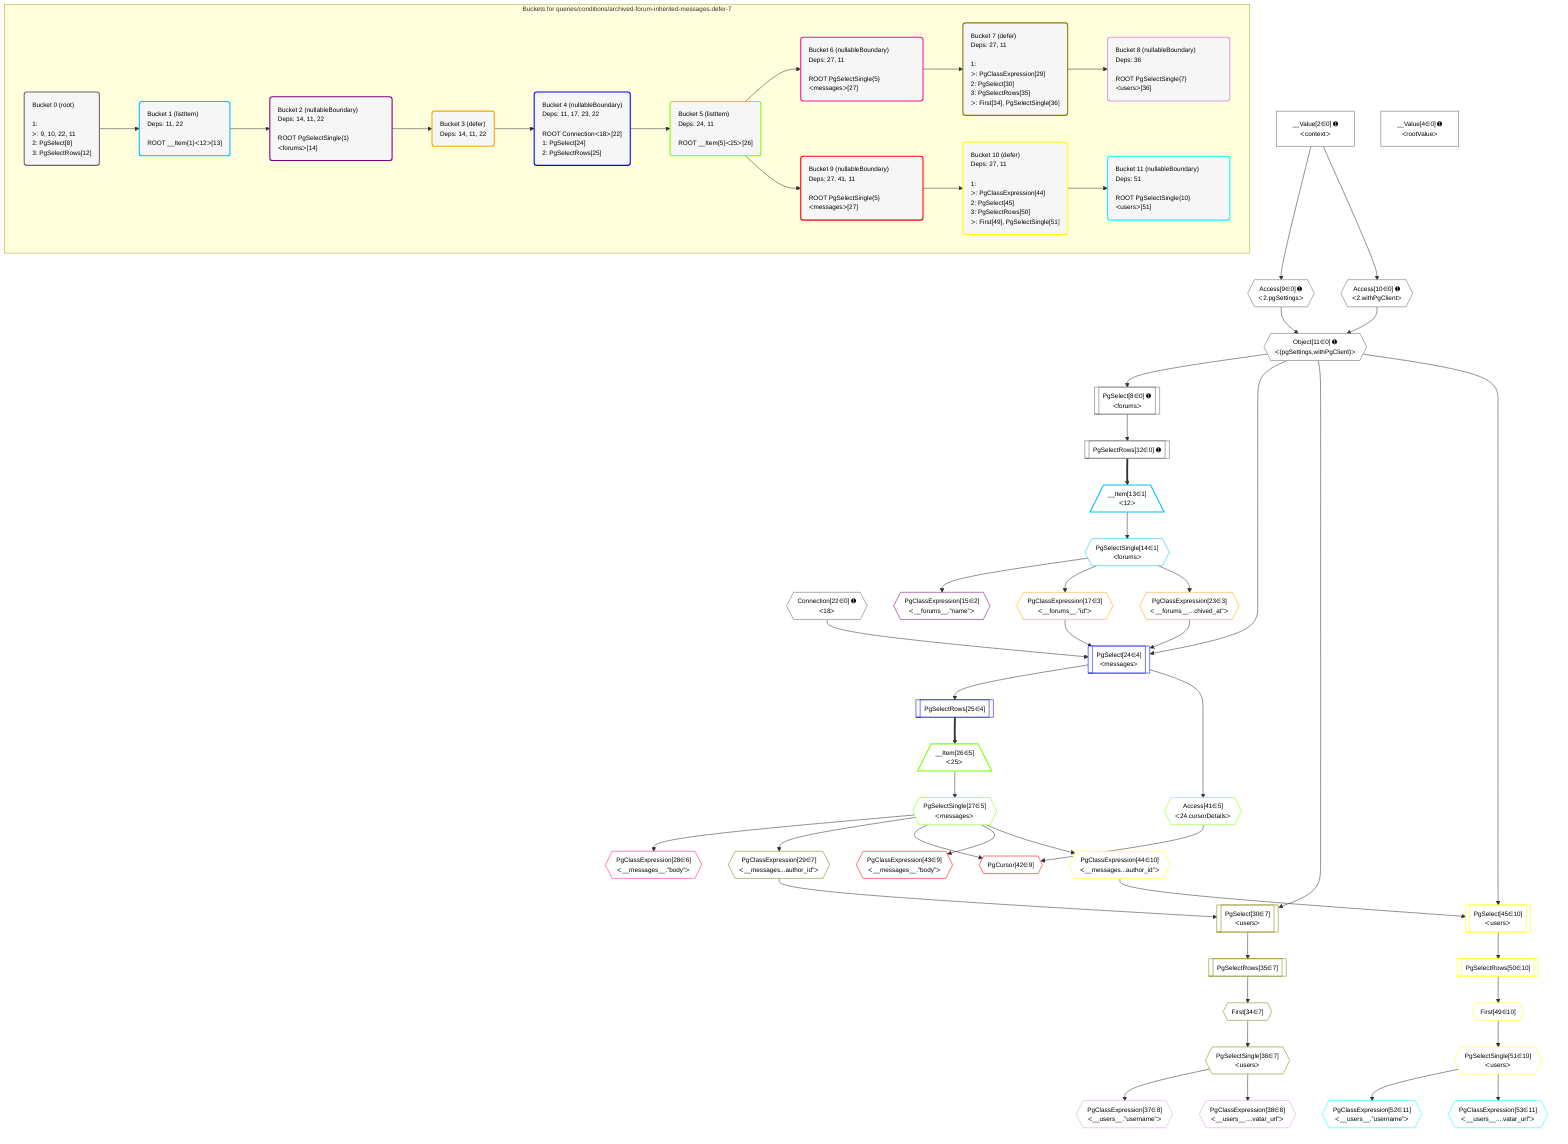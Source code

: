 %%{init: {'themeVariables': { 'fontSize': '12px'}}}%%
graph TD
    classDef path fill:#eee,stroke:#000,color:#000
    classDef plan fill:#fff,stroke-width:1px,color:#000
    classDef itemplan fill:#fff,stroke-width:2px,color:#000
    classDef unbatchedplan fill:#dff,stroke-width:1px,color:#000
    classDef sideeffectplan fill:#fcc,stroke-width:2px,color:#000
    classDef bucket fill:#f6f6f6,color:#000,stroke-width:2px,text-align:left


    %% plan dependencies
    Object11{{"Object[11∈0] ➊<br />ᐸ{pgSettings,withPgClient}ᐳ"}}:::plan
    Access9{{"Access[9∈0] ➊<br />ᐸ2.pgSettingsᐳ"}}:::plan
    Access10{{"Access[10∈0] ➊<br />ᐸ2.withPgClientᐳ"}}:::plan
    Access9 & Access10 --> Object11
    PgSelect8[["PgSelect[8∈0] ➊<br />ᐸforumsᐳ"]]:::plan
    Object11 --> PgSelect8
    __Value2["__Value[2∈0] ➊<br />ᐸcontextᐳ"]:::plan
    __Value2 --> Access9
    __Value2 --> Access10
    PgSelectRows12[["PgSelectRows[12∈0] ➊"]]:::plan
    PgSelect8 --> PgSelectRows12
    __Value4["__Value[4∈0] ➊<br />ᐸrootValueᐳ"]:::plan
    Connection22{{"Connection[22∈0] ➊<br />ᐸ18ᐳ"}}:::plan
    __Item13[/"__Item[13∈1]<br />ᐸ12ᐳ"\]:::itemplan
    PgSelectRows12 ==> __Item13
    PgSelectSingle14{{"PgSelectSingle[14∈1]<br />ᐸforumsᐳ"}}:::plan
    __Item13 --> PgSelectSingle14
    PgClassExpression15{{"PgClassExpression[15∈2]<br />ᐸ__forums__.”name”ᐳ"}}:::plan
    PgSelectSingle14 --> PgClassExpression15
    PgClassExpression17{{"PgClassExpression[17∈3]<br />ᐸ__forums__.”id”ᐳ"}}:::plan
    PgSelectSingle14 --> PgClassExpression17
    PgClassExpression23{{"PgClassExpression[23∈3]<br />ᐸ__forums__...chived_at”ᐳ"}}:::plan
    PgSelectSingle14 --> PgClassExpression23
    PgSelect24[["PgSelect[24∈4]<br />ᐸmessagesᐳ"]]:::plan
    Object11 & PgClassExpression17 & PgClassExpression23 & Connection22 --> PgSelect24
    PgSelectRows25[["PgSelectRows[25∈4]"]]:::plan
    PgSelect24 --> PgSelectRows25
    __Item26[/"__Item[26∈5]<br />ᐸ25ᐳ"\]:::itemplan
    PgSelectRows25 ==> __Item26
    PgSelectSingle27{{"PgSelectSingle[27∈5]<br />ᐸmessagesᐳ"}}:::plan
    __Item26 --> PgSelectSingle27
    Access41{{"Access[41∈5]<br />ᐸ24.cursorDetailsᐳ"}}:::plan
    PgSelect24 --> Access41
    PgClassExpression28{{"PgClassExpression[28∈6]<br />ᐸ__messages__.”body”ᐳ"}}:::plan
    PgSelectSingle27 --> PgClassExpression28
    PgSelect30[["PgSelect[30∈7]<br />ᐸusersᐳ"]]:::plan
    PgClassExpression29{{"PgClassExpression[29∈7]<br />ᐸ__messages...author_id”ᐳ"}}:::plan
    Object11 & PgClassExpression29 --> PgSelect30
    PgSelectSingle27 --> PgClassExpression29
    First34{{"First[34∈7]"}}:::plan
    PgSelectRows35[["PgSelectRows[35∈7]"]]:::plan
    PgSelectRows35 --> First34
    PgSelect30 --> PgSelectRows35
    PgSelectSingle36{{"PgSelectSingle[36∈7]<br />ᐸusersᐳ"}}:::plan
    First34 --> PgSelectSingle36
    PgClassExpression37{{"PgClassExpression[37∈8]<br />ᐸ__users__.”username”ᐳ"}}:::plan
    PgSelectSingle36 --> PgClassExpression37
    PgClassExpression38{{"PgClassExpression[38∈8]<br />ᐸ__users__....vatar_url”ᐳ"}}:::plan
    PgSelectSingle36 --> PgClassExpression38
    PgCursor42{{"PgCursor[42∈9]"}}:::plan
    PgSelectSingle27 & Access41 --> PgCursor42
    PgClassExpression43{{"PgClassExpression[43∈9]<br />ᐸ__messages__.”body”ᐳ"}}:::plan
    PgSelectSingle27 --> PgClassExpression43
    PgSelect45[["PgSelect[45∈10]<br />ᐸusersᐳ"]]:::plan
    PgClassExpression44{{"PgClassExpression[44∈10]<br />ᐸ__messages...author_id”ᐳ"}}:::plan
    Object11 & PgClassExpression44 --> PgSelect45
    PgSelectSingle27 --> PgClassExpression44
    First49{{"First[49∈10]"}}:::plan
    PgSelectRows50[["PgSelectRows[50∈10]"]]:::plan
    PgSelectRows50 --> First49
    PgSelect45 --> PgSelectRows50
    PgSelectSingle51{{"PgSelectSingle[51∈10]<br />ᐸusersᐳ"}}:::plan
    First49 --> PgSelectSingle51
    PgClassExpression52{{"PgClassExpression[52∈11]<br />ᐸ__users__.”username”ᐳ"}}:::plan
    PgSelectSingle51 --> PgClassExpression52
    PgClassExpression53{{"PgClassExpression[53∈11]<br />ᐸ__users__....vatar_url”ᐳ"}}:::plan
    PgSelectSingle51 --> PgClassExpression53

    %% define steps

    subgraph "Buckets for queries/conditions/archived-forum-inherited-messages.defer-7"
    Bucket0("Bucket 0 (root)<br /><br />1: <br />ᐳ: 9, 10, 22, 11<br />2: PgSelect[8]<br />3: PgSelectRows[12]"):::bucket
    classDef bucket0 stroke:#696969
    class Bucket0,__Value2,__Value4,PgSelect8,Access9,Access10,Object11,PgSelectRows12,Connection22 bucket0
    Bucket1("Bucket 1 (listItem)<br />Deps: 11, 22<br /><br />ROOT __Item{1}ᐸ12ᐳ[13]"):::bucket
    classDef bucket1 stroke:#00bfff
    class Bucket1,__Item13,PgSelectSingle14 bucket1
    Bucket2("Bucket 2 (nullableBoundary)<br />Deps: 14, 11, 22<br /><br />ROOT PgSelectSingle{1}ᐸforumsᐳ[14]"):::bucket
    classDef bucket2 stroke:#7f007f
    class Bucket2,PgClassExpression15 bucket2
    Bucket3("Bucket 3 (defer)<br />Deps: 14, 11, 22"):::bucket
    classDef bucket3 stroke:#ffa500
    class Bucket3,PgClassExpression17,PgClassExpression23 bucket3
    Bucket4("Bucket 4 (nullableBoundary)<br />Deps: 11, 17, 23, 22<br /><br />ROOT Connectionᐸ18ᐳ[22]<br />1: PgSelect[24]<br />2: PgSelectRows[25]"):::bucket
    classDef bucket4 stroke:#0000ff
    class Bucket4,PgSelect24,PgSelectRows25 bucket4
    Bucket5("Bucket 5 (listItem)<br />Deps: 24, 11<br /><br />ROOT __Item{5}ᐸ25ᐳ[26]"):::bucket
    classDef bucket5 stroke:#7fff00
    class Bucket5,__Item26,PgSelectSingle27,Access41 bucket5
    Bucket6("Bucket 6 (nullableBoundary)<br />Deps: 27, 11<br /><br />ROOT PgSelectSingle{5}ᐸmessagesᐳ[27]"):::bucket
    classDef bucket6 stroke:#ff1493
    class Bucket6,PgClassExpression28 bucket6
    Bucket7("Bucket 7 (defer)<br />Deps: 27, 11<br /><br />1: <br />ᐳ: PgClassExpression[29]<br />2: PgSelect[30]<br />3: PgSelectRows[35]<br />ᐳ: First[34], PgSelectSingle[36]"):::bucket
    classDef bucket7 stroke:#808000
    class Bucket7,PgClassExpression29,PgSelect30,First34,PgSelectRows35,PgSelectSingle36 bucket7
    Bucket8("Bucket 8 (nullableBoundary)<br />Deps: 36<br /><br />ROOT PgSelectSingle{7}ᐸusersᐳ[36]"):::bucket
    classDef bucket8 stroke:#dda0dd
    class Bucket8,PgClassExpression37,PgClassExpression38 bucket8
    Bucket9("Bucket 9 (nullableBoundary)<br />Deps: 27, 41, 11<br /><br />ROOT PgSelectSingle{5}ᐸmessagesᐳ[27]"):::bucket
    classDef bucket9 stroke:#ff0000
    class Bucket9,PgCursor42,PgClassExpression43 bucket9
    Bucket10("Bucket 10 (defer)<br />Deps: 27, 11<br /><br />1: <br />ᐳ: PgClassExpression[44]<br />2: PgSelect[45]<br />3: PgSelectRows[50]<br />ᐳ: First[49], PgSelectSingle[51]"):::bucket
    classDef bucket10 stroke:#ffff00
    class Bucket10,PgClassExpression44,PgSelect45,First49,PgSelectRows50,PgSelectSingle51 bucket10
    Bucket11("Bucket 11 (nullableBoundary)<br />Deps: 51<br /><br />ROOT PgSelectSingle{10}ᐸusersᐳ[51]"):::bucket
    classDef bucket11 stroke:#00ffff
    class Bucket11,PgClassExpression52,PgClassExpression53 bucket11
    Bucket0 --> Bucket1
    Bucket1 --> Bucket2
    Bucket2 --> Bucket3
    Bucket3 --> Bucket4
    Bucket4 --> Bucket5
    Bucket5 --> Bucket6 & Bucket9
    Bucket6 --> Bucket7
    Bucket7 --> Bucket8
    Bucket9 --> Bucket10
    Bucket10 --> Bucket11
    end